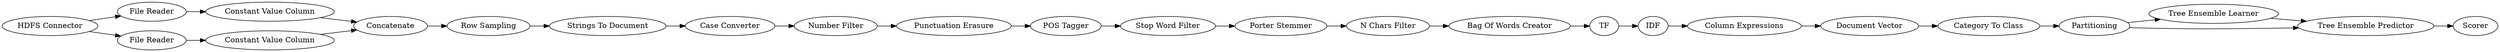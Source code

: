digraph {
	20 -> 21
	21 -> 23
	7 -> 8
	13 -> 14
	27 -> 28
	28 -> 26
	23 -> 28
	4 -> 6
	2 -> 4
	12 -> 13
	18 -> 19
	6 -> 22
	14 -> 15
	17 -> 18
	1 -> 2
	11 -> 12
	10 -> 11
	15 -> 16
	3 -> 5
	23 -> 27
	22 -> 7
	8 -> 10
	19 -> 20
	5 -> 6
	16 -> 17
	1 -> 3
	27 [label="Tree Ensemble Learner"]
	7 [label="Strings To Document"]
	18 [label=IDF]
	21 [label="Category To Class"]
	26 [label=Scorer]
	8 [label="Case Converter"]
	17 [label=TF]
	3 [label="File Reader"]
	19 [label="Column Expressions"]
	6 [label=Concatenate]
	15 [label="N Chars Filter"]
	12 [label="POS Tagger"]
	10 [label="Number Filter"]
	16 [label="Bag Of Words Creator"]
	1 [label="HDFS Connector"]
	22 [label="Row Sampling"]
	28 [label="Tree Ensemble Predictor"]
	11 [label="Punctuation Erasure"]
	4 [label="Constant Value Column"]
	23 [label=Partitioning]
	14 [label="Porter Stemmer"]
	5 [label="Constant Value Column"]
	13 [label="Stop Word Filter"]
	20 [label="Document Vector"]
	2 [label="File Reader"]
	rankdir=LR
}
